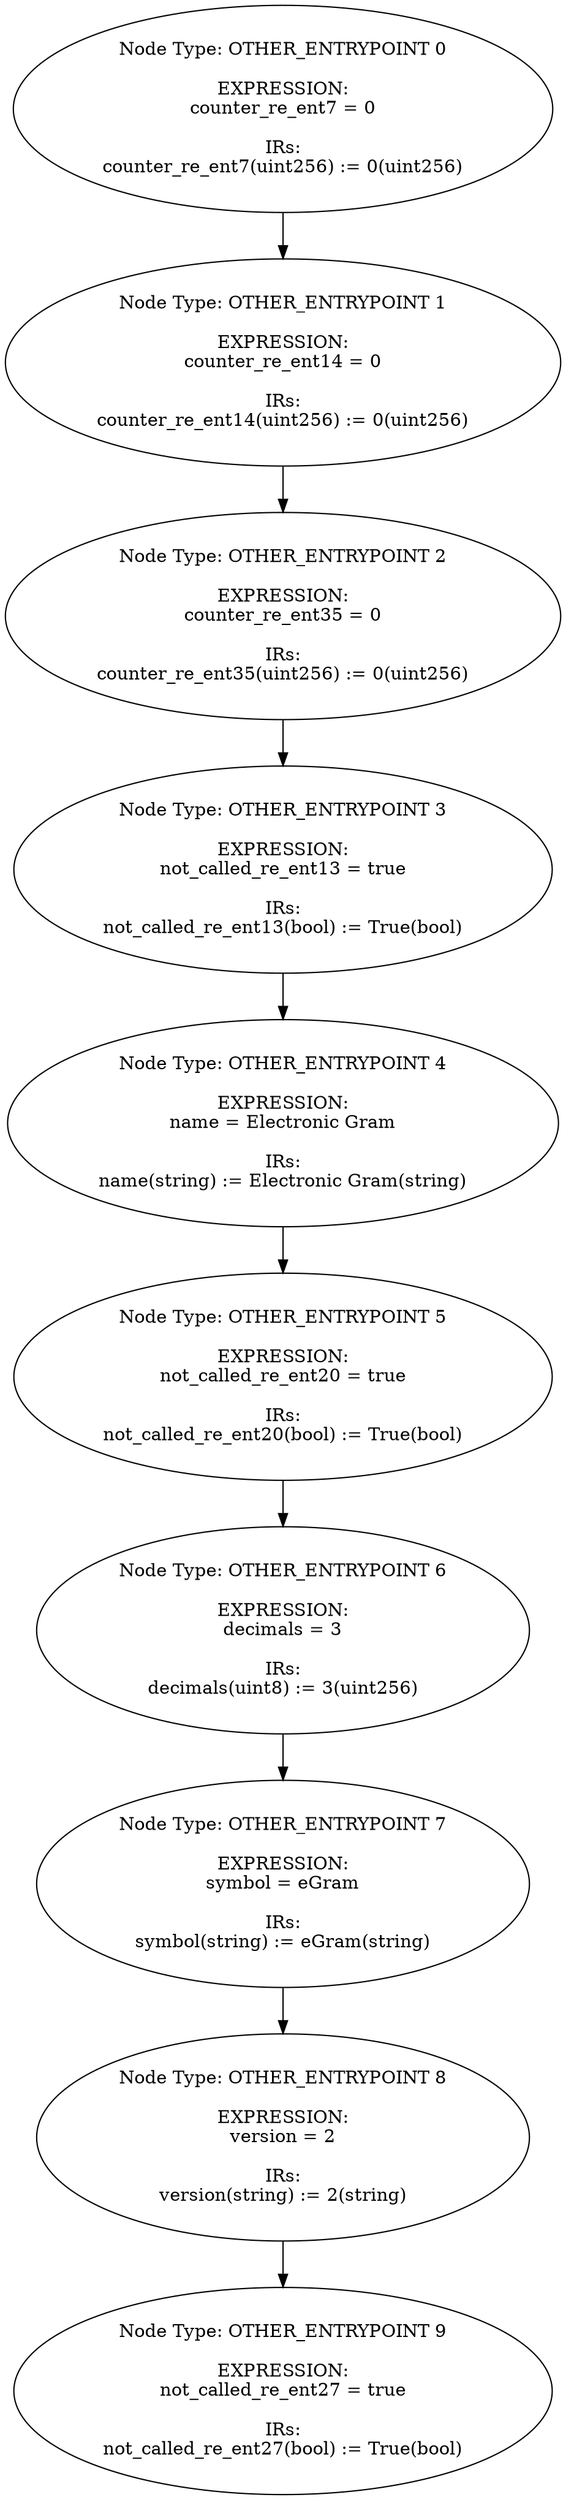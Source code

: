 digraph{
0[label="Node Type: OTHER_ENTRYPOINT 0

EXPRESSION:
counter_re_ent7 = 0

IRs:
counter_re_ent7(uint256) := 0(uint256)"];
0->1;
1[label="Node Type: OTHER_ENTRYPOINT 1

EXPRESSION:
counter_re_ent14 = 0

IRs:
counter_re_ent14(uint256) := 0(uint256)"];
1->2;
2[label="Node Type: OTHER_ENTRYPOINT 2

EXPRESSION:
counter_re_ent35 = 0

IRs:
counter_re_ent35(uint256) := 0(uint256)"];
2->3;
3[label="Node Type: OTHER_ENTRYPOINT 3

EXPRESSION:
not_called_re_ent13 = true

IRs:
not_called_re_ent13(bool) := True(bool)"];
3->4;
4[label="Node Type: OTHER_ENTRYPOINT 4

EXPRESSION:
name = Electronic Gram

IRs:
name(string) := Electronic Gram(string)"];
4->5;
5[label="Node Type: OTHER_ENTRYPOINT 5

EXPRESSION:
not_called_re_ent20 = true

IRs:
not_called_re_ent20(bool) := True(bool)"];
5->6;
6[label="Node Type: OTHER_ENTRYPOINT 6

EXPRESSION:
decimals = 3

IRs:
decimals(uint8) := 3(uint256)"];
6->7;
7[label="Node Type: OTHER_ENTRYPOINT 7

EXPRESSION:
symbol = eGram

IRs:
symbol(string) := eGram(string)"];
7->8;
8[label="Node Type: OTHER_ENTRYPOINT 8

EXPRESSION:
version = 2

IRs:
version(string) := 2(string)"];
8->9;
9[label="Node Type: OTHER_ENTRYPOINT 9

EXPRESSION:
not_called_re_ent27 = true

IRs:
not_called_re_ent27(bool) := True(bool)"];
}
